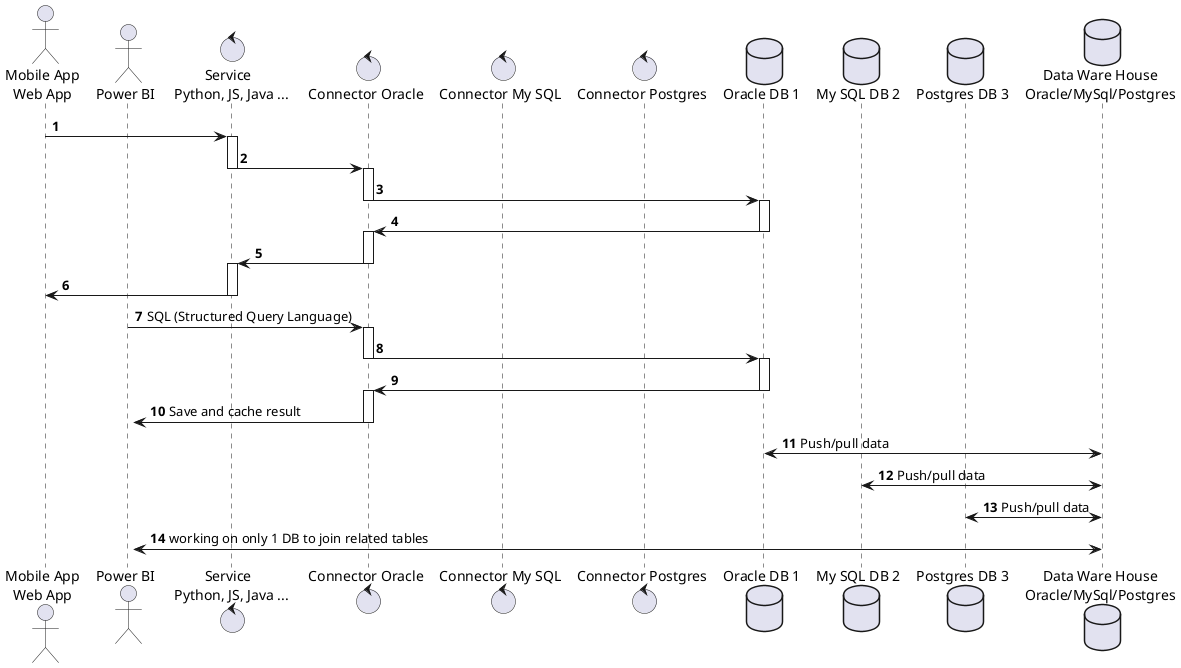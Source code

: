 @startuml
'https://plantuml.com/sequence-diagram

autonumber

actor "Mobile App\nWeb App" as App
actor "Power BI" as BI
control "Service \n Python, JS, Java ..." as S
control "Connector Oracle" as C1
control "Connector My SQL" as C2
control "Connector Postgres" as C3

database "Oracle DB 1" as DB1
database "My SQL DB 2" as DB2
database "Postgres DB 3" as DB3

database "Data Ware House\nOracle/MySql/Postgres" as DW

App -> S ++:
S ->  C1 --++:
C1 -> DB1 --++:
DB1 -> C1 --++:
C1 -> S --++:
S -> App --:

BI -> C1 --++: SQL (Structured Query Language)
C1 -> DB1 --++:
DB1 -> C1 --++:
C1 -> BI --++: Save and cache result

DB1 <-> DW : Push/pull data
DB2 <-> DW : Push/pull data
DB3 <-> DW : Push/pull data
BI <-> DW : working on only 1 DB to join related tables
@enduml
